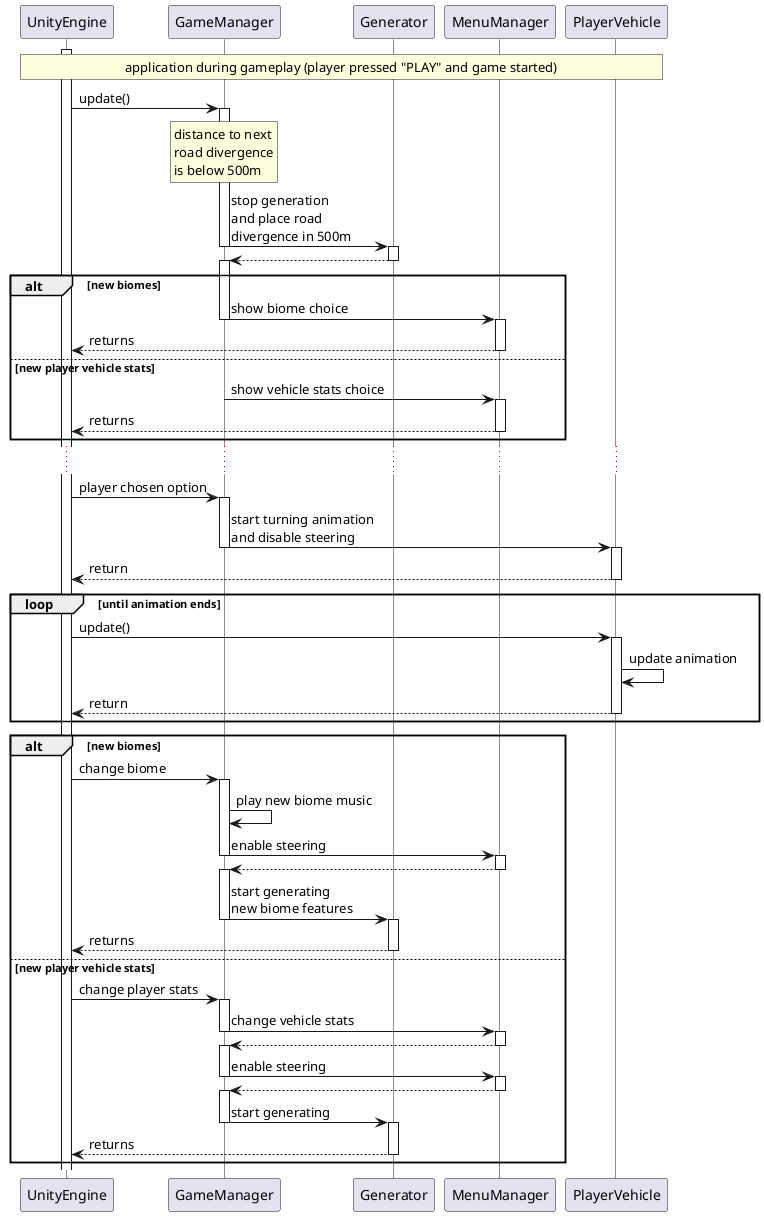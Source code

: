 @startuml
'https://plantuml.com/sequence-diagram

skinparam lifelineStrategy solid
participant UnityEngine
activate UnityEngine
rnote across: application during gameplay (player pressed "PLAY" and game started)

UnityEngine -> GameManager ++: update()
rnote over GameManager: distance to next\nroad divergence\nis below 500m
GameManager -> Generator --++: stop generation\nand place road\ndivergence in 500m
GameManager <-- Generator --++:


alt new biomes
    GameManager -> MenuManager --++: show biome choice
    UnityEngine <-- MenuManager --: returns
else new player vehicle stats
    GameManager -> MenuManager --++: show vehicle stats choice
    UnityEngine <-- MenuManager --: returns
end

...
UnityEngine -> GameManager ++: player chosen option
GameManager -> PlayerVehicle --++: start turning animation\nand disable steering
UnityEngine <-- PlayerVehicle --: return
loop until animation ends
    UnityEngine -> PlayerVehicle ++:update()
    PlayerVehicle -> PlayerVehicle: update animation
    UnityEngine <-- PlayerVehicle --:return
end
alt new biomes
UnityEngine -> GameManager ++: change biome
    GameManager -> GameManager: play new biome music
    GameManager -> MenuManager --++: enable steering
    GameManager <-- MenuManager --++:
    GameManager -> Generator --++: start generating\nnew biome features
    UnityEngine <-- Generator --: returns

else new player vehicle stats
    UnityEngine -> GameManager ++: change player stats
    GameManager -> MenuManager --++: change vehicle stats
    GameManager <-- MenuManager --++:
    GameManager -> MenuManager --++: enable steering
    GameManager <-- MenuManager --++:
    GameManager -> Generator --++: start generating
    UnityEngine <-- Generator --: returns
    'UnityEngine <-- MenuManager --: returns
end




@enduml

